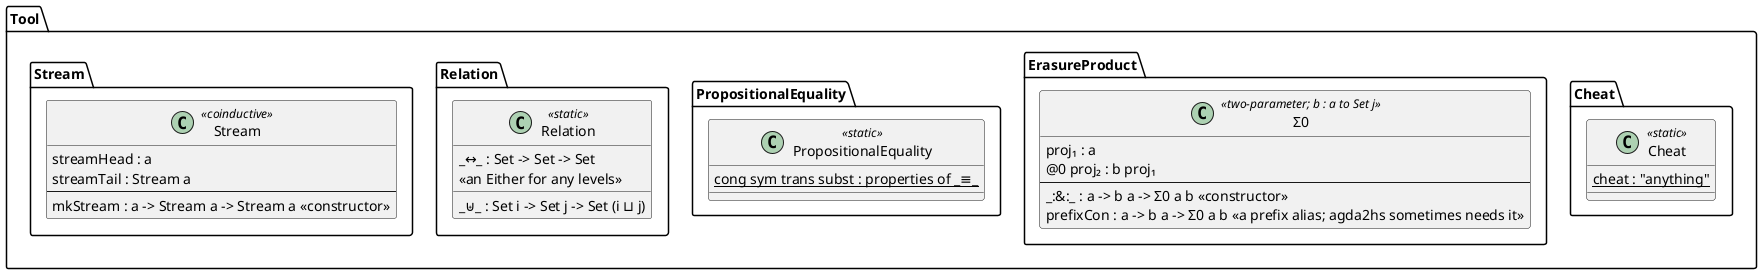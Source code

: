 @startuml tool

package Tool {
    package Cheat {
        class Cheat<<static>> {
            {static} cheat : "anything"
        }
    }

    package ErasureProduct {
        class Σ0<<two-parameter; b : a to Set j>> {
            proj₁ : a
            @0 proj₂ : b proj₁
            --
            _:&:_ : a -> b a -> Σ0 a b <<constructor>>
            prefixCon : a -> b a -> Σ0 a b <<a prefix alias; agda2hs sometimes needs it>>
        }
    }

    package PropositionalEquality {
        class PropositionalEquality<<static>> {
            {static} cong sym trans subst : properties of _≡_
        }
    }

    package Relation {
        class Relation<<static>> {
            _↔_ : Set -> Set -> Set
            <<an Either for any levels>>
            _⊎_ : Set i -> Set j -> Set (i ⊔ j)
        }
    }

    package Stream {
        class Stream<<coinductive>> {
            streamHead : a
            streamTail : Stream a
            --
            mkStream : a -> Stream a -> Stream a <<constructor>>
        }
    }
}

@enduml